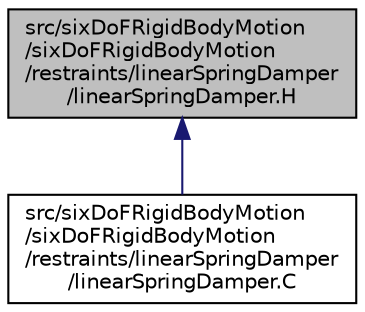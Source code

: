 digraph "src/sixDoFRigidBodyMotion/sixDoFRigidBodyMotion/restraints/linearSpringDamper/linearSpringDamper.H"
{
  bgcolor="transparent";
  edge [fontname="Helvetica",fontsize="10",labelfontname="Helvetica",labelfontsize="10"];
  node [fontname="Helvetica",fontsize="10",shape=record];
  Node1 [label="src/sixDoFRigidBodyMotion\l/sixDoFRigidBodyMotion\l/restraints/linearSpringDamper\l/linearSpringDamper.H",height=0.2,width=0.4,color="black", fillcolor="grey75", style="filled" fontcolor="black"];
  Node1 -> Node2 [dir="back",color="midnightblue",fontsize="10",style="solid",fontname="Helvetica"];
  Node2 [label="src/sixDoFRigidBodyMotion\l/sixDoFRigidBodyMotion\l/restraints/linearSpringDamper\l/linearSpringDamper.C",height=0.2,width=0.4,color="black",URL="$linearSpringDamper_8C.html"];
}

